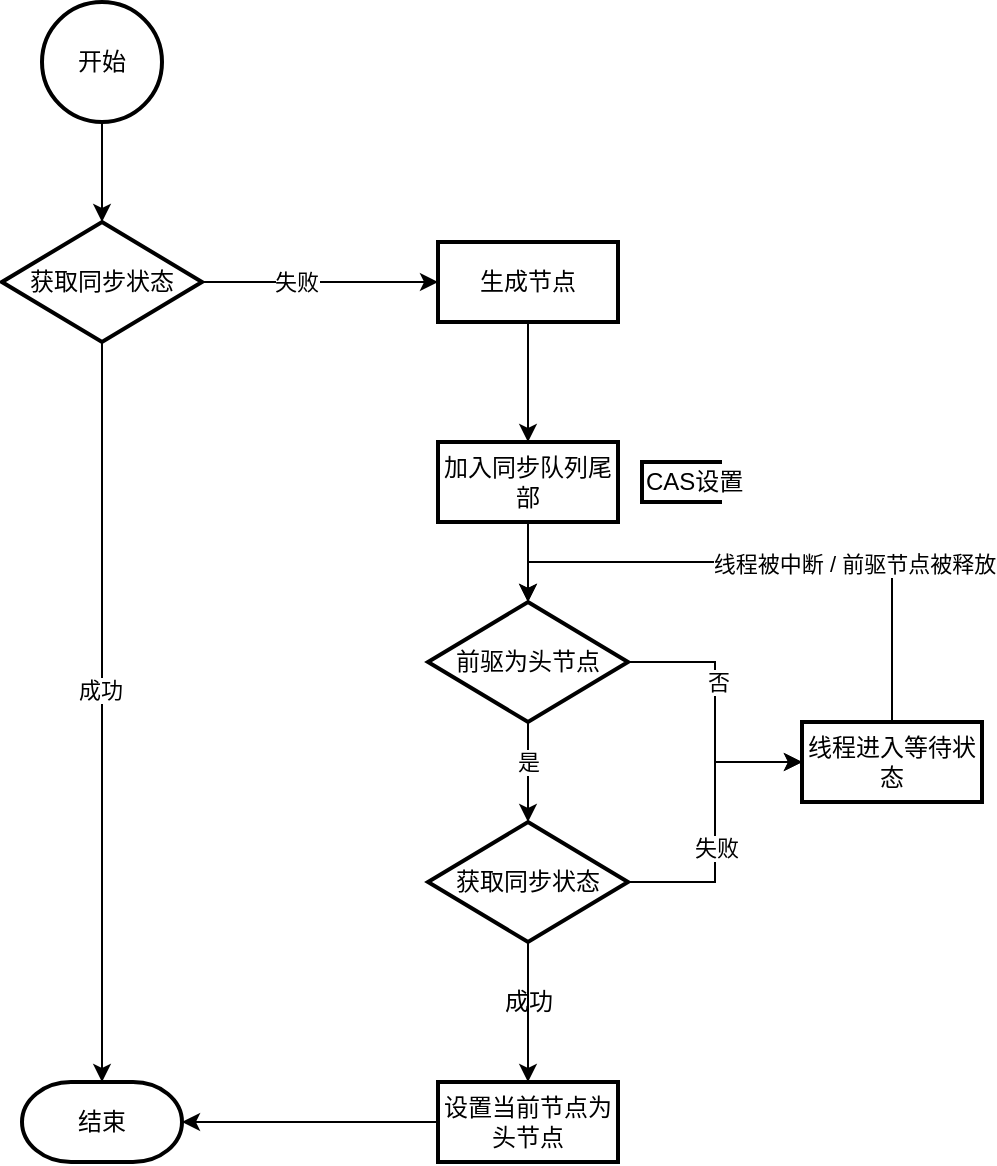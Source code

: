 <mxfile version="15.5.4" type="embed"><diagram id="JyO5wfIBnVWaUuV6kD45" name="Page-1"><mxGraphModel dx="996" dy="527" grid="1" gridSize="10" guides="1" tooltips="1" connect="1" arrows="1" fold="1" page="1" pageScale="1" pageWidth="850" pageHeight="1100" math="0" shadow="0"><root><mxCell id="0"/><mxCell id="1" parent="0"/><mxCell id="2" value="结束" style="strokeWidth=2;html=1;shape=mxgraph.flowchart.terminator;whiteSpace=wrap;" parent="1" vertex="1"><mxGeometry x="80" y="600" width="80" height="40" as="geometry"/></mxCell><mxCell id="oCD7jEItD05XK45wnstF-4" value="" style="edgeStyle=orthogonalEdgeStyle;rounded=0;orthogonalLoop=1;jettySize=auto;html=1;" parent="1" source="3" target="oCD7jEItD05XK45wnstF-3" edge="1"><mxGeometry relative="1" as="geometry"/></mxCell><mxCell id="3" value="开始" style="strokeWidth=2;html=1;shape=mxgraph.flowchart.start_2;whiteSpace=wrap;" parent="1" vertex="1"><mxGeometry x="90" y="60" width="60" height="60" as="geometry"/></mxCell><mxCell id="oCD7jEItD05XK45wnstF-6" value="" style="edgeStyle=orthogonalEdgeStyle;rounded=0;orthogonalLoop=1;jettySize=auto;html=1;" parent="1" source="oCD7jEItD05XK45wnstF-3" target="oCD7jEItD05XK45wnstF-5" edge="1"><mxGeometry relative="1" as="geometry"/></mxCell><mxCell id="oCD7jEItD05XK45wnstF-22" value="失败" style="edgeLabel;html=1;align=center;verticalAlign=middle;resizable=0;points=[];" parent="oCD7jEItD05XK45wnstF-6" vertex="1" connectable="0"><mxGeometry x="-0.203" relative="1" as="geometry"><mxPoint as="offset"/></mxGeometry></mxCell><mxCell id="oCD7jEItD05XK45wnstF-20" style="edgeStyle=orthogonalEdgeStyle;rounded=0;orthogonalLoop=1;jettySize=auto;html=1;exitX=0.5;exitY=1;exitDx=0;exitDy=0;exitPerimeter=0;" parent="1" source="oCD7jEItD05XK45wnstF-3" target="2" edge="1"><mxGeometry relative="1" as="geometry"/></mxCell><mxCell id="oCD7jEItD05XK45wnstF-21" value="成功" style="edgeLabel;html=1;align=center;verticalAlign=middle;resizable=0;points=[];" parent="oCD7jEItD05XK45wnstF-20" vertex="1" connectable="0"><mxGeometry x="-0.059" y="-1" relative="1" as="geometry"><mxPoint as="offset"/></mxGeometry></mxCell><mxCell id="oCD7jEItD05XK45wnstF-3" value="获取同步状态" style="strokeWidth=2;html=1;shape=mxgraph.flowchart.decision;whiteSpace=wrap;" parent="1" vertex="1"><mxGeometry x="70" y="170" width="100" height="60" as="geometry"/></mxCell><mxCell id="oCD7jEItD05XK45wnstF-12" value="" style="edgeStyle=orthogonalEdgeStyle;rounded=0;orthogonalLoop=1;jettySize=auto;html=1;" parent="1" source="oCD7jEItD05XK45wnstF-5" target="oCD7jEItD05XK45wnstF-7" edge="1"><mxGeometry relative="1" as="geometry"/></mxCell><mxCell id="oCD7jEItD05XK45wnstF-5" value="生成节点" style="whiteSpace=wrap;html=1;strokeWidth=2;" parent="1" vertex="1"><mxGeometry x="288" y="180" width="90" height="40" as="geometry"/></mxCell><mxCell id="oCD7jEItD05XK45wnstF-13" value="" style="edgeStyle=orthogonalEdgeStyle;rounded=0;orthogonalLoop=1;jettySize=auto;html=1;" parent="1" source="oCD7jEItD05XK45wnstF-7" target="oCD7jEItD05XK45wnstF-8" edge="1"><mxGeometry relative="1" as="geometry"/></mxCell><mxCell id="oCD7jEItD05XK45wnstF-7" value="加入同步队列尾部" style="whiteSpace=wrap;html=1;strokeWidth=2;" parent="1" vertex="1"><mxGeometry x="288" y="280" width="90" height="40" as="geometry"/></mxCell><mxCell id="oCD7jEItD05XK45wnstF-14" value="" style="edgeStyle=orthogonalEdgeStyle;rounded=0;orthogonalLoop=1;jettySize=auto;html=1;" parent="1" source="oCD7jEItD05XK45wnstF-8" target="oCD7jEItD05XK45wnstF-9" edge="1"><mxGeometry relative="1" as="geometry"/></mxCell><mxCell id="oCD7jEItD05XK45wnstF-23" value="是" style="edgeLabel;html=1;align=center;verticalAlign=middle;resizable=0;points=[];" parent="oCD7jEItD05XK45wnstF-14" vertex="1" connectable="0"><mxGeometry x="0.189" y="2" relative="1" as="geometry"><mxPoint x="-2" y="-10" as="offset"/></mxGeometry></mxCell><mxCell id="oCD7jEItD05XK45wnstF-17" value="" style="edgeStyle=orthogonalEdgeStyle;rounded=0;orthogonalLoop=1;jettySize=auto;html=1;" parent="1" source="oCD7jEItD05XK45wnstF-8" target="oCD7jEItD05XK45wnstF-11" edge="1"><mxGeometry relative="1" as="geometry"/></mxCell><mxCell id="oCD7jEItD05XK45wnstF-24" value="否" style="edgeLabel;html=1;align=center;verticalAlign=middle;resizable=0;points=[];" parent="oCD7jEItD05XK45wnstF-17" vertex="1" connectable="0"><mxGeometry x="-0.492" y="-4" relative="1" as="geometry"><mxPoint x="10" y="6" as="offset"/></mxGeometry></mxCell><mxCell id="oCD7jEItD05XK45wnstF-8" value="前驱为头节点" style="strokeWidth=2;html=1;shape=mxgraph.flowchart.decision;whiteSpace=wrap;" parent="1" vertex="1"><mxGeometry x="283" y="360" width="100" height="60" as="geometry"/></mxCell><mxCell id="oCD7jEItD05XK45wnstF-15" value="" style="edgeStyle=orthogonalEdgeStyle;rounded=0;orthogonalLoop=1;jettySize=auto;html=1;" parent="1" source="oCD7jEItD05XK45wnstF-9" target="oCD7jEItD05XK45wnstF-10" edge="1"><mxGeometry relative="1" as="geometry"/></mxCell><mxCell id="oCD7jEItD05XK45wnstF-19" style="edgeStyle=orthogonalEdgeStyle;rounded=0;orthogonalLoop=1;jettySize=auto;html=1;entryX=0;entryY=0.5;entryDx=0;entryDy=0;" parent="1" source="oCD7jEItD05XK45wnstF-9" target="oCD7jEItD05XK45wnstF-11" edge="1"><mxGeometry relative="1" as="geometry"/></mxCell><mxCell id="oCD7jEItD05XK45wnstF-26" value="失败" style="edgeLabel;html=1;align=center;verticalAlign=middle;resizable=0;points=[];" parent="oCD7jEItD05XK45wnstF-19" vertex="1" connectable="0"><mxGeometry x="-0.178" relative="1" as="geometry"><mxPoint as="offset"/></mxGeometry></mxCell><mxCell id="oCD7jEItD05XK45wnstF-9" value="获取同步状态" style="strokeWidth=2;html=1;shape=mxgraph.flowchart.decision;whiteSpace=wrap;" parent="1" vertex="1"><mxGeometry x="283" y="470" width="100" height="60" as="geometry"/></mxCell><mxCell id="oCD7jEItD05XK45wnstF-16" value="" style="edgeStyle=orthogonalEdgeStyle;rounded=0;orthogonalLoop=1;jettySize=auto;html=1;" parent="1" source="oCD7jEItD05XK45wnstF-10" target="2" edge="1"><mxGeometry relative="1" as="geometry"/></mxCell><mxCell id="oCD7jEItD05XK45wnstF-10" value="设置当前节点为头节点" style="whiteSpace=wrap;html=1;strokeWidth=2;" parent="1" vertex="1"><mxGeometry x="288" y="600" width="90" height="40" as="geometry"/></mxCell><mxCell id="oCD7jEItD05XK45wnstF-28" style="edgeStyle=orthogonalEdgeStyle;rounded=0;orthogonalLoop=1;jettySize=auto;html=1;entryX=0.5;entryY=0;entryDx=0;entryDy=0;entryPerimeter=0;exitX=0.5;exitY=0;exitDx=0;exitDy=0;" parent="1" source="oCD7jEItD05XK45wnstF-11" target="oCD7jEItD05XK45wnstF-8" edge="1"><mxGeometry relative="1" as="geometry"/></mxCell><mxCell id="oCD7jEItD05XK45wnstF-29" value="线程被中断 / 前驱节点被释放" style="edgeLabel;html=1;align=center;verticalAlign=middle;resizable=0;points=[];" parent="oCD7jEItD05XK45wnstF-28" vertex="1" connectable="0"><mxGeometry x="-0.296" y="1" relative="1" as="geometry"><mxPoint as="offset"/></mxGeometry></mxCell><mxCell id="oCD7jEItD05XK45wnstF-11" value="线程进入等待状态" style="whiteSpace=wrap;html=1;strokeWidth=2;" parent="1" vertex="1"><mxGeometry x="470" y="420" width="90" height="40" as="geometry"/></mxCell><mxCell id="oCD7jEItD05XK45wnstF-25" value="成功" style="text;html=1;align=center;verticalAlign=middle;resizable=0;points=[];autosize=1;strokeColor=none;fillColor=none;" parent="1" vertex="1"><mxGeometry x="313" y="550" width="40" height="20" as="geometry"/></mxCell><mxCell id="4" value="CAS设置" style="strokeWidth=2;html=1;shape=mxgraph.flowchart.annotation_1;align=left;pointerEvents=1;" vertex="1" parent="1"><mxGeometry x="390" y="290" width="40" height="20" as="geometry"/></mxCell></root></mxGraphModel></diagram></mxfile>
